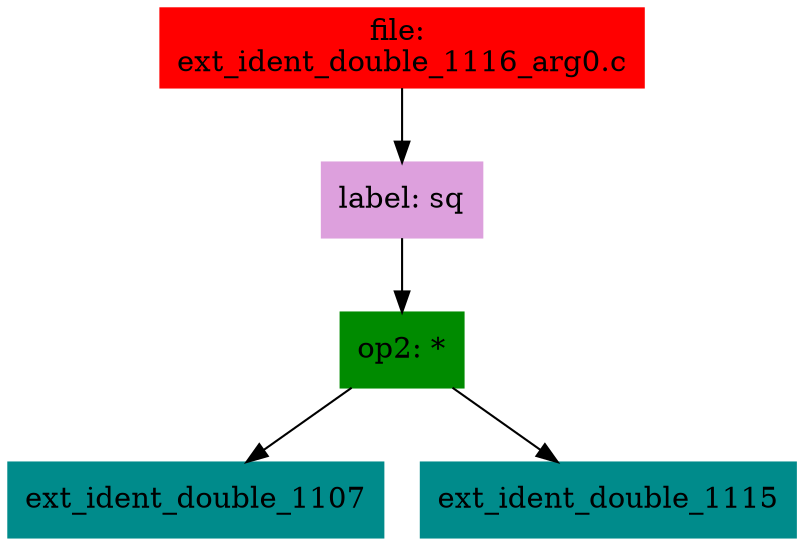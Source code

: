 digraph G {
node [shape=box]

0 [label="file: 
ext_ident_double_1116_arg0.c",color=red, style=filled]
1 [label="label: sq",color=plum, style=filled]
0 -> 1
2 [label="op2: *",color=green4, style=filled]
1 -> 2
3 [label="ext_ident_double_1107",color=cyan4, style=filled]
2 -> 3
293 [label="ext_ident_double_1115",color=cyan4, style=filled]
2 -> 293


}

